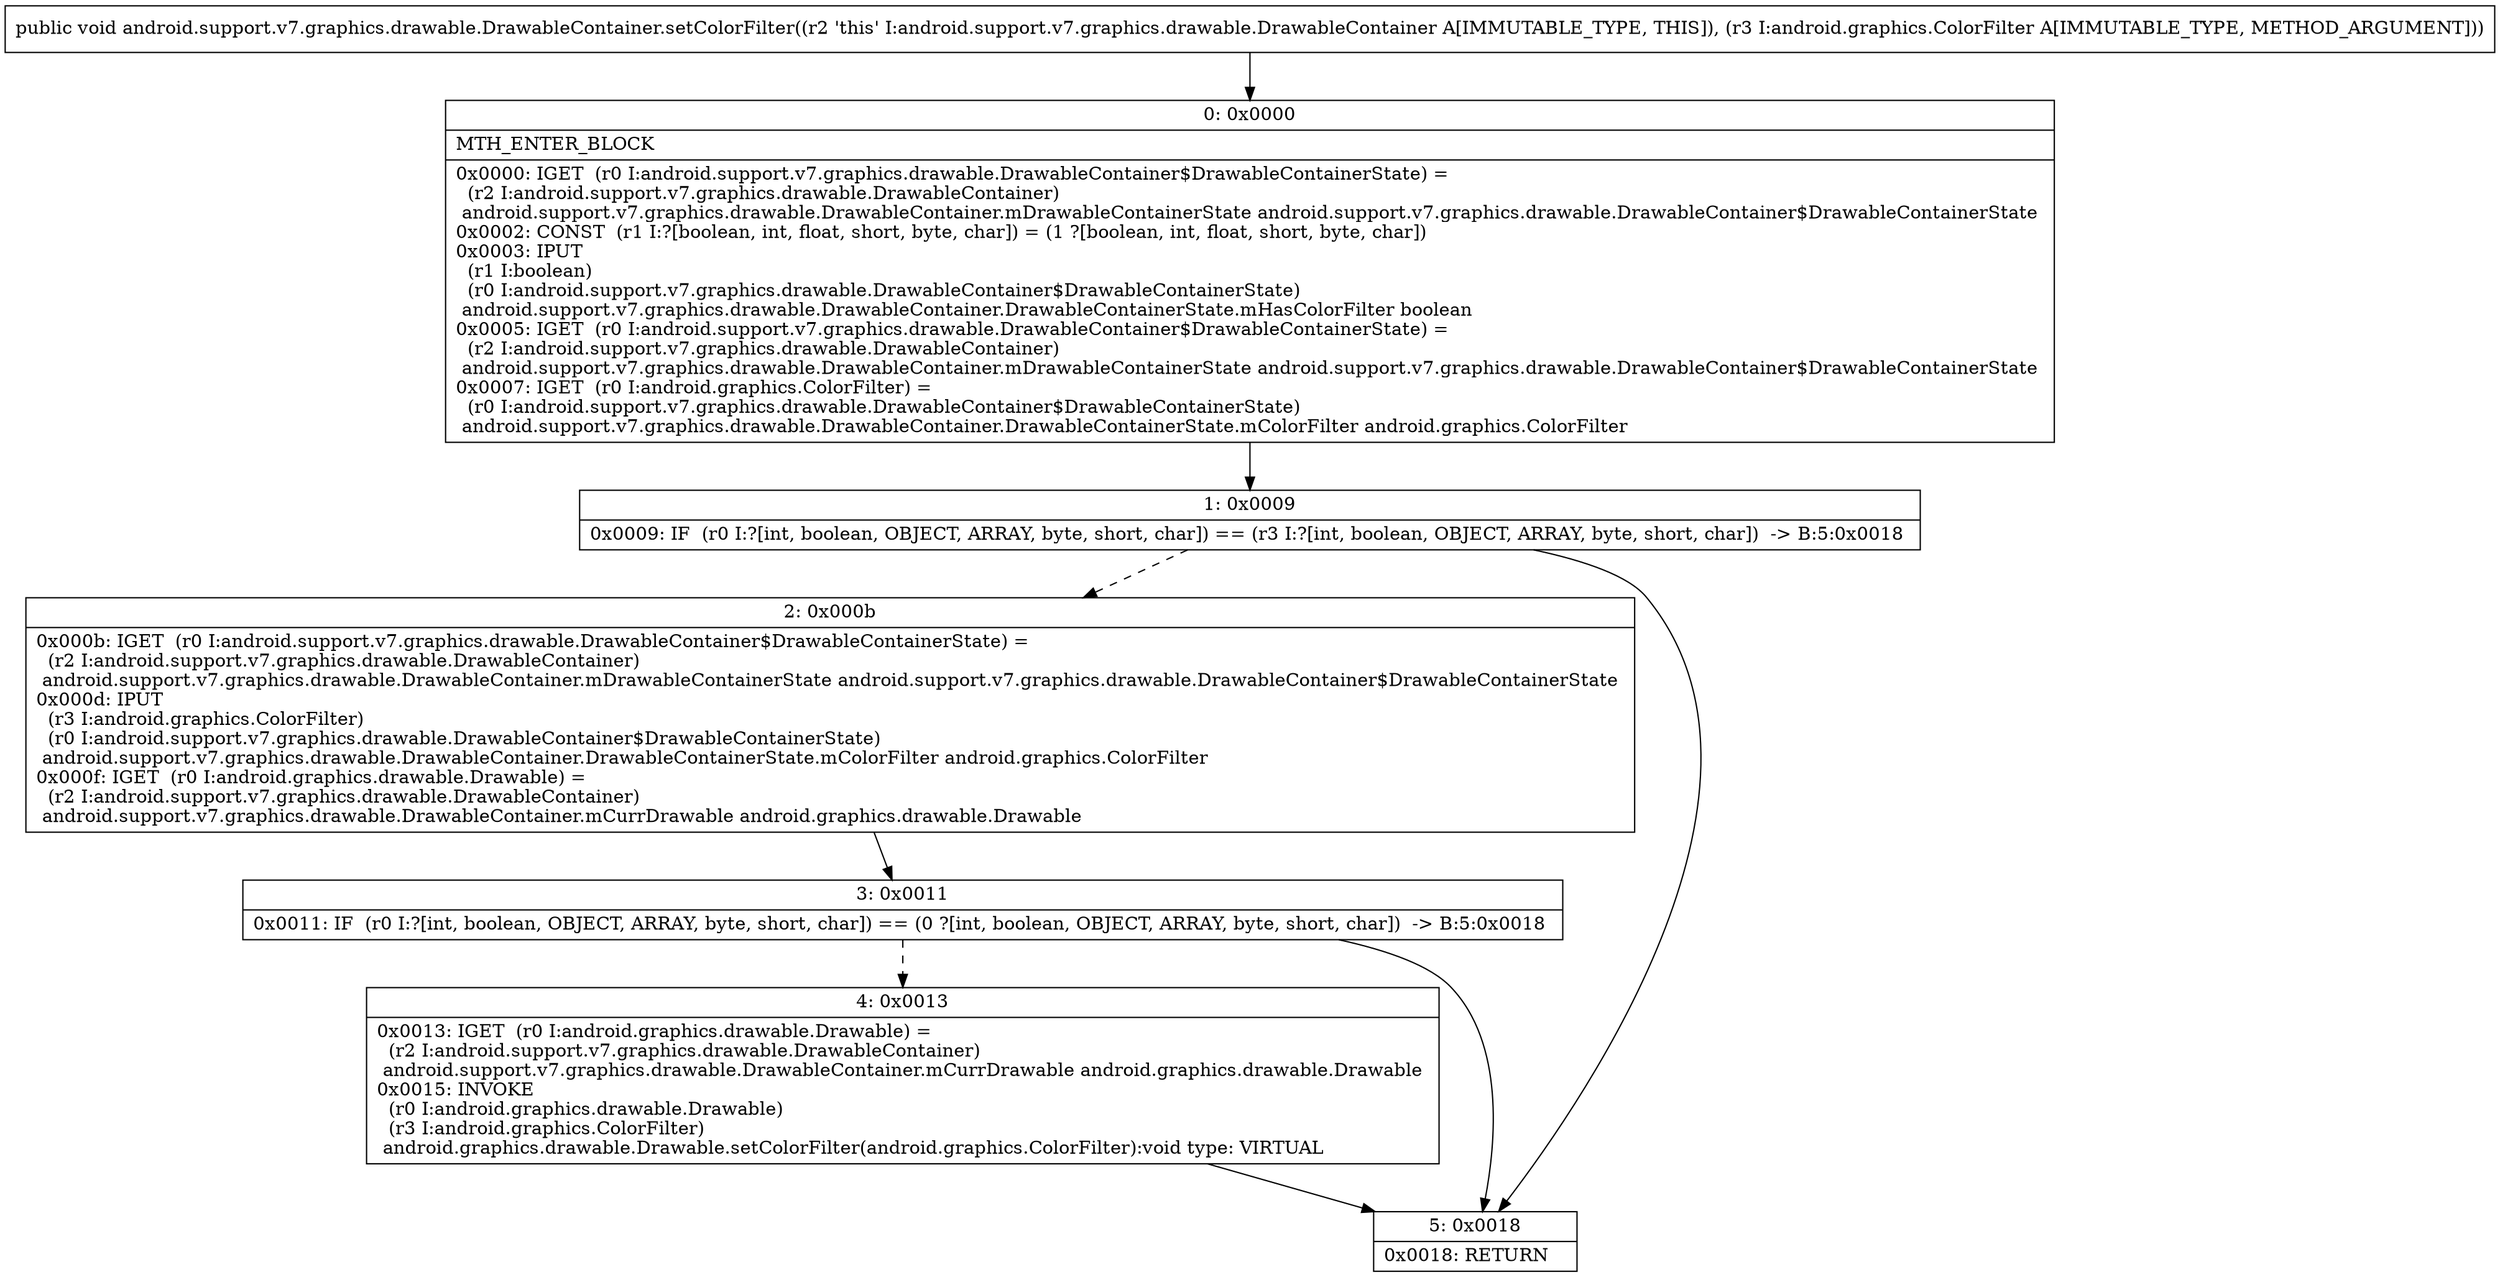 digraph "CFG forandroid.support.v7.graphics.drawable.DrawableContainer.setColorFilter(Landroid\/graphics\/ColorFilter;)V" {
Node_0 [shape=record,label="{0\:\ 0x0000|MTH_ENTER_BLOCK\l|0x0000: IGET  (r0 I:android.support.v7.graphics.drawable.DrawableContainer$DrawableContainerState) = \l  (r2 I:android.support.v7.graphics.drawable.DrawableContainer)\l android.support.v7.graphics.drawable.DrawableContainer.mDrawableContainerState android.support.v7.graphics.drawable.DrawableContainer$DrawableContainerState \l0x0002: CONST  (r1 I:?[boolean, int, float, short, byte, char]) = (1 ?[boolean, int, float, short, byte, char]) \l0x0003: IPUT  \l  (r1 I:boolean)\l  (r0 I:android.support.v7.graphics.drawable.DrawableContainer$DrawableContainerState)\l android.support.v7.graphics.drawable.DrawableContainer.DrawableContainerState.mHasColorFilter boolean \l0x0005: IGET  (r0 I:android.support.v7.graphics.drawable.DrawableContainer$DrawableContainerState) = \l  (r2 I:android.support.v7.graphics.drawable.DrawableContainer)\l android.support.v7.graphics.drawable.DrawableContainer.mDrawableContainerState android.support.v7.graphics.drawable.DrawableContainer$DrawableContainerState \l0x0007: IGET  (r0 I:android.graphics.ColorFilter) = \l  (r0 I:android.support.v7.graphics.drawable.DrawableContainer$DrawableContainerState)\l android.support.v7.graphics.drawable.DrawableContainer.DrawableContainerState.mColorFilter android.graphics.ColorFilter \l}"];
Node_1 [shape=record,label="{1\:\ 0x0009|0x0009: IF  (r0 I:?[int, boolean, OBJECT, ARRAY, byte, short, char]) == (r3 I:?[int, boolean, OBJECT, ARRAY, byte, short, char])  \-\> B:5:0x0018 \l}"];
Node_2 [shape=record,label="{2\:\ 0x000b|0x000b: IGET  (r0 I:android.support.v7.graphics.drawable.DrawableContainer$DrawableContainerState) = \l  (r2 I:android.support.v7.graphics.drawable.DrawableContainer)\l android.support.v7.graphics.drawable.DrawableContainer.mDrawableContainerState android.support.v7.graphics.drawable.DrawableContainer$DrawableContainerState \l0x000d: IPUT  \l  (r3 I:android.graphics.ColorFilter)\l  (r0 I:android.support.v7.graphics.drawable.DrawableContainer$DrawableContainerState)\l android.support.v7.graphics.drawable.DrawableContainer.DrawableContainerState.mColorFilter android.graphics.ColorFilter \l0x000f: IGET  (r0 I:android.graphics.drawable.Drawable) = \l  (r2 I:android.support.v7.graphics.drawable.DrawableContainer)\l android.support.v7.graphics.drawable.DrawableContainer.mCurrDrawable android.graphics.drawable.Drawable \l}"];
Node_3 [shape=record,label="{3\:\ 0x0011|0x0011: IF  (r0 I:?[int, boolean, OBJECT, ARRAY, byte, short, char]) == (0 ?[int, boolean, OBJECT, ARRAY, byte, short, char])  \-\> B:5:0x0018 \l}"];
Node_4 [shape=record,label="{4\:\ 0x0013|0x0013: IGET  (r0 I:android.graphics.drawable.Drawable) = \l  (r2 I:android.support.v7.graphics.drawable.DrawableContainer)\l android.support.v7.graphics.drawable.DrawableContainer.mCurrDrawable android.graphics.drawable.Drawable \l0x0015: INVOKE  \l  (r0 I:android.graphics.drawable.Drawable)\l  (r3 I:android.graphics.ColorFilter)\l android.graphics.drawable.Drawable.setColorFilter(android.graphics.ColorFilter):void type: VIRTUAL \l}"];
Node_5 [shape=record,label="{5\:\ 0x0018|0x0018: RETURN   \l}"];
MethodNode[shape=record,label="{public void android.support.v7.graphics.drawable.DrawableContainer.setColorFilter((r2 'this' I:android.support.v7.graphics.drawable.DrawableContainer A[IMMUTABLE_TYPE, THIS]), (r3 I:android.graphics.ColorFilter A[IMMUTABLE_TYPE, METHOD_ARGUMENT])) }"];
MethodNode -> Node_0;
Node_0 -> Node_1;
Node_1 -> Node_2[style=dashed];
Node_1 -> Node_5;
Node_2 -> Node_3;
Node_3 -> Node_4[style=dashed];
Node_3 -> Node_5;
Node_4 -> Node_5;
}

